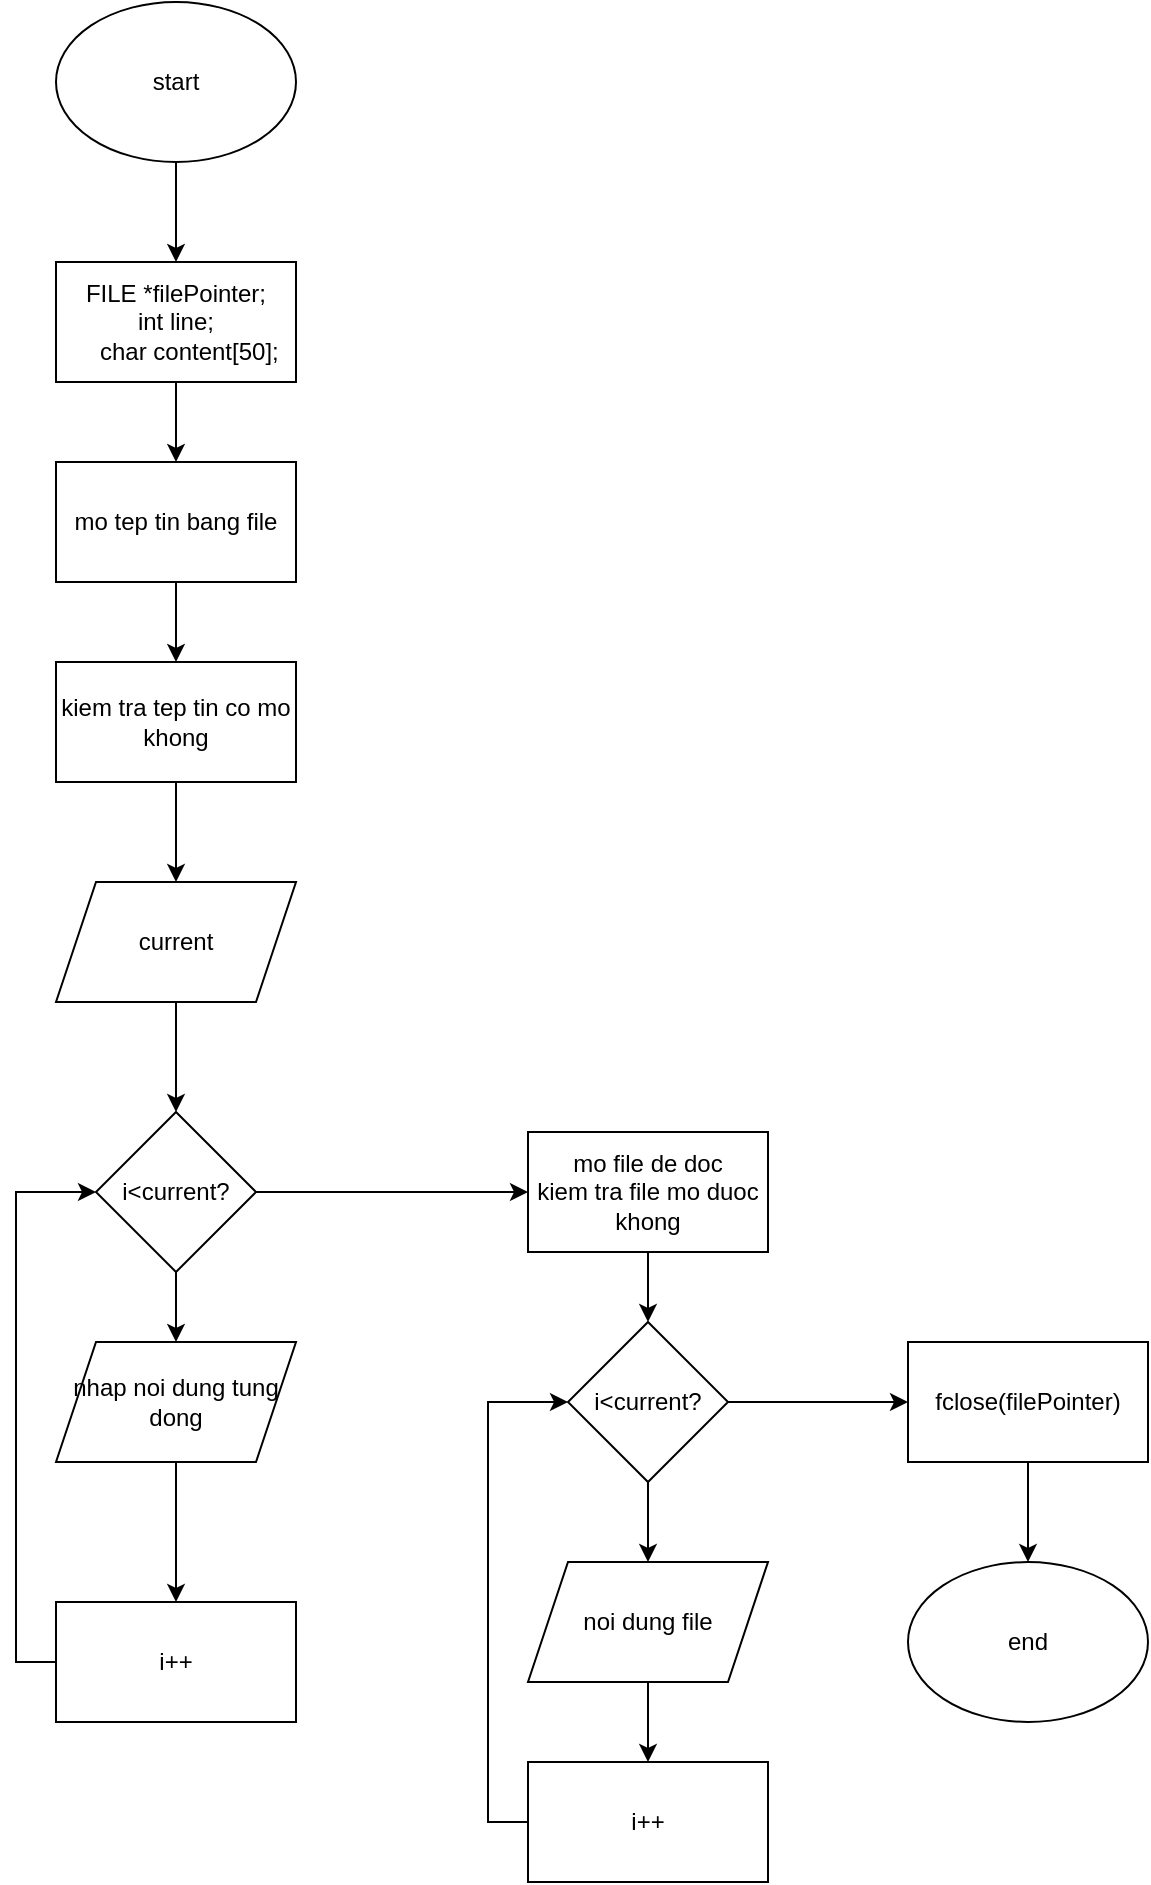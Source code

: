 <mxfile version="22.1.5" type="device">
  <diagram id="C5RBs43oDa-KdzZeNtuy" name="Page-1">
    <mxGraphModel dx="794" dy="480" grid="1" gridSize="10" guides="1" tooltips="1" connect="1" arrows="1" fold="1" page="1" pageScale="1" pageWidth="827" pageHeight="1169" math="0" shadow="0">
      <root>
        <mxCell id="WIyWlLk6GJQsqaUBKTNV-0" />
        <mxCell id="WIyWlLk6GJQsqaUBKTNV-1" parent="WIyWlLk6GJQsqaUBKTNV-0" />
        <mxCell id="kJ4noEFg6IsrvhcMcCjG-3" style="edgeStyle=orthogonalEdgeStyle;rounded=0;orthogonalLoop=1;jettySize=auto;html=1;exitX=0.5;exitY=1;exitDx=0;exitDy=0;entryX=0.5;entryY=0;entryDx=0;entryDy=0;" parent="WIyWlLk6GJQsqaUBKTNV-1" source="kJ4noEFg6IsrvhcMcCjG-1" target="kJ4noEFg6IsrvhcMcCjG-2" edge="1">
          <mxGeometry relative="1" as="geometry" />
        </mxCell>
        <mxCell id="kJ4noEFg6IsrvhcMcCjG-1" value="start" style="ellipse;whiteSpace=wrap;html=1;" parent="WIyWlLk6GJQsqaUBKTNV-1" vertex="1">
          <mxGeometry x="354" y="30" width="120" height="80" as="geometry" />
        </mxCell>
        <mxCell id="kJ4noEFg6IsrvhcMcCjG-5" style="edgeStyle=orthogonalEdgeStyle;rounded=0;orthogonalLoop=1;jettySize=auto;html=1;exitX=0.5;exitY=1;exitDx=0;exitDy=0;entryX=0.5;entryY=0;entryDx=0;entryDy=0;" parent="WIyWlLk6GJQsqaUBKTNV-1" source="kJ4noEFg6IsrvhcMcCjG-2" target="kJ4noEFg6IsrvhcMcCjG-4" edge="1">
          <mxGeometry relative="1" as="geometry" />
        </mxCell>
        <mxCell id="kJ4noEFg6IsrvhcMcCjG-2" value="&lt;div&gt;FILE *filePointer;&lt;/div&gt;&lt;div&gt;int line;&lt;span style=&quot;&quot;&gt;&lt;/span&gt;&lt;/div&gt;&lt;div&gt;&lt;span style=&quot;&quot;&gt;&lt;span style=&quot;&quot;&gt;&lt;span style=&quot;white-space: pre;&quot;&gt;&amp;nbsp;&amp;nbsp;&amp;nbsp;&amp;nbsp;&lt;/span&gt;&lt;/span&gt;char content[50];&lt;/span&gt;&lt;/div&gt;" style="rounded=0;whiteSpace=wrap;html=1;" parent="WIyWlLk6GJQsqaUBKTNV-1" vertex="1">
          <mxGeometry x="354" y="160" width="120" height="60" as="geometry" />
        </mxCell>
        <mxCell id="kJ4noEFg6IsrvhcMcCjG-7" style="edgeStyle=orthogonalEdgeStyle;rounded=0;orthogonalLoop=1;jettySize=auto;html=1;exitX=0.5;exitY=1;exitDx=0;exitDy=0;entryX=0.5;entryY=0;entryDx=0;entryDy=0;" parent="WIyWlLk6GJQsqaUBKTNV-1" source="kJ4noEFg6IsrvhcMcCjG-4" target="kJ4noEFg6IsrvhcMcCjG-6" edge="1">
          <mxGeometry relative="1" as="geometry" />
        </mxCell>
        <mxCell id="kJ4noEFg6IsrvhcMcCjG-4" value="mo tep tin bang file" style="rounded=0;whiteSpace=wrap;html=1;" parent="WIyWlLk6GJQsqaUBKTNV-1" vertex="1">
          <mxGeometry x="354" y="260" width="120" height="60" as="geometry" />
        </mxCell>
        <mxCell id="kJ4noEFg6IsrvhcMcCjG-9" style="edgeStyle=orthogonalEdgeStyle;rounded=0;orthogonalLoop=1;jettySize=auto;html=1;exitX=0.5;exitY=1;exitDx=0;exitDy=0;entryX=0.5;entryY=0;entryDx=0;entryDy=0;" parent="WIyWlLk6GJQsqaUBKTNV-1" source="kJ4noEFg6IsrvhcMcCjG-6" target="kJ4noEFg6IsrvhcMcCjG-8" edge="1">
          <mxGeometry relative="1" as="geometry" />
        </mxCell>
        <mxCell id="kJ4noEFg6IsrvhcMcCjG-6" value="kiem tra tep tin co mo khong" style="rounded=0;whiteSpace=wrap;html=1;" parent="WIyWlLk6GJQsqaUBKTNV-1" vertex="1">
          <mxGeometry x="354" y="360" width="120" height="60" as="geometry" />
        </mxCell>
        <mxCell id="kJ4noEFg6IsrvhcMcCjG-11" value="" style="edgeStyle=orthogonalEdgeStyle;rounded=0;orthogonalLoop=1;jettySize=auto;html=1;" parent="WIyWlLk6GJQsqaUBKTNV-1" source="kJ4noEFg6IsrvhcMcCjG-8" target="kJ4noEFg6IsrvhcMcCjG-10" edge="1">
          <mxGeometry relative="1" as="geometry" />
        </mxCell>
        <mxCell id="kJ4noEFg6IsrvhcMcCjG-8" value="current" style="shape=parallelogram;perimeter=parallelogramPerimeter;whiteSpace=wrap;html=1;fixedSize=1;" parent="WIyWlLk6GJQsqaUBKTNV-1" vertex="1">
          <mxGeometry x="354" y="470" width="120" height="60" as="geometry" />
        </mxCell>
        <mxCell id="kJ4noEFg6IsrvhcMcCjG-13" style="edgeStyle=orthogonalEdgeStyle;rounded=0;orthogonalLoop=1;jettySize=auto;html=1;exitX=0.5;exitY=1;exitDx=0;exitDy=0;entryX=0.5;entryY=0;entryDx=0;entryDy=0;" parent="WIyWlLk6GJQsqaUBKTNV-1" source="kJ4noEFg6IsrvhcMcCjG-10" target="kJ4noEFg6IsrvhcMcCjG-12" edge="1">
          <mxGeometry relative="1" as="geometry" />
        </mxCell>
        <mxCell id="kJ4noEFg6IsrvhcMcCjG-17" style="edgeStyle=orthogonalEdgeStyle;rounded=0;orthogonalLoop=1;jettySize=auto;html=1;exitX=1;exitY=0.5;exitDx=0;exitDy=0;" parent="WIyWlLk6GJQsqaUBKTNV-1" source="kJ4noEFg6IsrvhcMcCjG-10" target="kJ4noEFg6IsrvhcMcCjG-14" edge="1">
          <mxGeometry relative="1" as="geometry" />
        </mxCell>
        <mxCell id="kJ4noEFg6IsrvhcMcCjG-10" value="i&amp;lt;current?" style="rhombus;whiteSpace=wrap;html=1;" parent="WIyWlLk6GJQsqaUBKTNV-1" vertex="1">
          <mxGeometry x="374" y="585" width="80" height="80" as="geometry" />
        </mxCell>
        <mxCell id="kJ4noEFg6IsrvhcMcCjG-18" style="edgeStyle=orthogonalEdgeStyle;rounded=0;orthogonalLoop=1;jettySize=auto;html=1;exitX=0.5;exitY=1;exitDx=0;exitDy=0;entryX=0.5;entryY=0;entryDx=0;entryDy=0;" parent="WIyWlLk6GJQsqaUBKTNV-1" source="kJ4noEFg6IsrvhcMcCjG-12" edge="1" target="kJ4noEFg6IsrvhcMcCjG-19">
          <mxGeometry relative="1" as="geometry">
            <mxPoint x="414" y="790" as="targetPoint" />
          </mxGeometry>
        </mxCell>
        <mxCell id="kJ4noEFg6IsrvhcMcCjG-12" value="nhap noi dung tung dong" style="shape=parallelogram;perimeter=parallelogramPerimeter;whiteSpace=wrap;html=1;fixedSize=1;" parent="WIyWlLk6GJQsqaUBKTNV-1" vertex="1">
          <mxGeometry x="354" y="700" width="120" height="60" as="geometry" />
        </mxCell>
        <mxCell id="kJ4noEFg6IsrvhcMcCjG-21" style="edgeStyle=orthogonalEdgeStyle;rounded=0;orthogonalLoop=1;jettySize=auto;html=1;exitX=0.5;exitY=1;exitDx=0;exitDy=0;" parent="WIyWlLk6GJQsqaUBKTNV-1" source="kJ4noEFg6IsrvhcMcCjG-14" edge="1">
          <mxGeometry relative="1" as="geometry">
            <mxPoint x="650" y="690" as="targetPoint" />
          </mxGeometry>
        </mxCell>
        <mxCell id="kJ4noEFg6IsrvhcMcCjG-14" value="mo file de doc&lt;br&gt;kiem tra file mo duoc khong" style="rounded=0;whiteSpace=wrap;html=1;" parent="WIyWlLk6GJQsqaUBKTNV-1" vertex="1">
          <mxGeometry x="590" y="595" width="120" height="60" as="geometry" />
        </mxCell>
        <mxCell id="kJ4noEFg6IsrvhcMcCjG-20" style="edgeStyle=orthogonalEdgeStyle;rounded=0;orthogonalLoop=1;jettySize=auto;html=1;exitX=0;exitY=0.5;exitDx=0;exitDy=0;entryX=0;entryY=0.5;entryDx=0;entryDy=0;" parent="WIyWlLk6GJQsqaUBKTNV-1" source="kJ4noEFg6IsrvhcMcCjG-19" target="kJ4noEFg6IsrvhcMcCjG-10" edge="1">
          <mxGeometry relative="1" as="geometry" />
        </mxCell>
        <mxCell id="kJ4noEFg6IsrvhcMcCjG-19" value="i++" style="rounded=0;whiteSpace=wrap;html=1;" parent="WIyWlLk6GJQsqaUBKTNV-1" vertex="1">
          <mxGeometry x="354" y="830" width="120" height="60" as="geometry" />
        </mxCell>
        <mxCell id="kJ4noEFg6IsrvhcMcCjG-23" style="edgeStyle=orthogonalEdgeStyle;rounded=0;orthogonalLoop=1;jettySize=auto;html=1;exitX=0.5;exitY=1;exitDx=0;exitDy=0;" parent="WIyWlLk6GJQsqaUBKTNV-1" source="kJ4noEFg6IsrvhcMcCjG-22" edge="1">
          <mxGeometry relative="1" as="geometry">
            <mxPoint x="650" y="810" as="targetPoint" />
          </mxGeometry>
        </mxCell>
        <mxCell id="kJ4noEFg6IsrvhcMcCjG-26" style="edgeStyle=orthogonalEdgeStyle;rounded=0;orthogonalLoop=1;jettySize=auto;html=1;exitX=1;exitY=0.5;exitDx=0;exitDy=0;" parent="WIyWlLk6GJQsqaUBKTNV-1" source="kJ4noEFg6IsrvhcMcCjG-22" edge="1">
          <mxGeometry relative="1" as="geometry">
            <mxPoint x="780" y="730" as="targetPoint" />
          </mxGeometry>
        </mxCell>
        <mxCell id="kJ4noEFg6IsrvhcMcCjG-22" value="i&amp;lt;current?" style="rhombus;whiteSpace=wrap;html=1;" parent="WIyWlLk6GJQsqaUBKTNV-1" vertex="1">
          <mxGeometry x="610" y="690" width="80" height="80" as="geometry" />
        </mxCell>
        <mxCell id="kJ4noEFg6IsrvhcMcCjG-28" style="edgeStyle=orthogonalEdgeStyle;rounded=0;orthogonalLoop=1;jettySize=auto;html=1;exitX=0.5;exitY=1;exitDx=0;exitDy=0;entryX=0.5;entryY=0;entryDx=0;entryDy=0;" parent="WIyWlLk6GJQsqaUBKTNV-1" source="kJ4noEFg6IsrvhcMcCjG-24" target="kJ4noEFg6IsrvhcMcCjG-27" edge="1">
          <mxGeometry relative="1" as="geometry" />
        </mxCell>
        <mxCell id="kJ4noEFg6IsrvhcMcCjG-24" value="noi dung file" style="shape=parallelogram;perimeter=parallelogramPerimeter;whiteSpace=wrap;html=1;fixedSize=1;" parent="WIyWlLk6GJQsqaUBKTNV-1" vertex="1">
          <mxGeometry x="590" y="810" width="120" height="60" as="geometry" />
        </mxCell>
        <mxCell id="kJ4noEFg6IsrvhcMcCjG-29" style="edgeStyle=orthogonalEdgeStyle;rounded=0;orthogonalLoop=1;jettySize=auto;html=1;exitX=0;exitY=0.5;exitDx=0;exitDy=0;entryX=0;entryY=0.5;entryDx=0;entryDy=0;" parent="WIyWlLk6GJQsqaUBKTNV-1" source="kJ4noEFg6IsrvhcMcCjG-27" target="kJ4noEFg6IsrvhcMcCjG-22" edge="1">
          <mxGeometry relative="1" as="geometry" />
        </mxCell>
        <mxCell id="kJ4noEFg6IsrvhcMcCjG-27" value="i++" style="rounded=0;whiteSpace=wrap;html=1;" parent="WIyWlLk6GJQsqaUBKTNV-1" vertex="1">
          <mxGeometry x="590" y="910" width="120" height="60" as="geometry" />
        </mxCell>
        <mxCell id="kJ4noEFg6IsrvhcMcCjG-33" style="edgeStyle=orthogonalEdgeStyle;rounded=0;orthogonalLoop=1;jettySize=auto;html=1;exitX=0.5;exitY=1;exitDx=0;exitDy=0;entryX=0.5;entryY=0;entryDx=0;entryDy=0;" parent="WIyWlLk6GJQsqaUBKTNV-1" source="kJ4noEFg6IsrvhcMcCjG-31" target="kJ4noEFg6IsrvhcMcCjG-32" edge="1">
          <mxGeometry relative="1" as="geometry" />
        </mxCell>
        <mxCell id="kJ4noEFg6IsrvhcMcCjG-31" value="fclose(filePointer)" style="rounded=0;whiteSpace=wrap;html=1;" parent="WIyWlLk6GJQsqaUBKTNV-1" vertex="1">
          <mxGeometry x="780" y="700" width="120" height="60" as="geometry" />
        </mxCell>
        <mxCell id="kJ4noEFg6IsrvhcMcCjG-32" value="end" style="ellipse;whiteSpace=wrap;html=1;" parent="WIyWlLk6GJQsqaUBKTNV-1" vertex="1">
          <mxGeometry x="780" y="810" width="120" height="80" as="geometry" />
        </mxCell>
      </root>
    </mxGraphModel>
  </diagram>
</mxfile>
